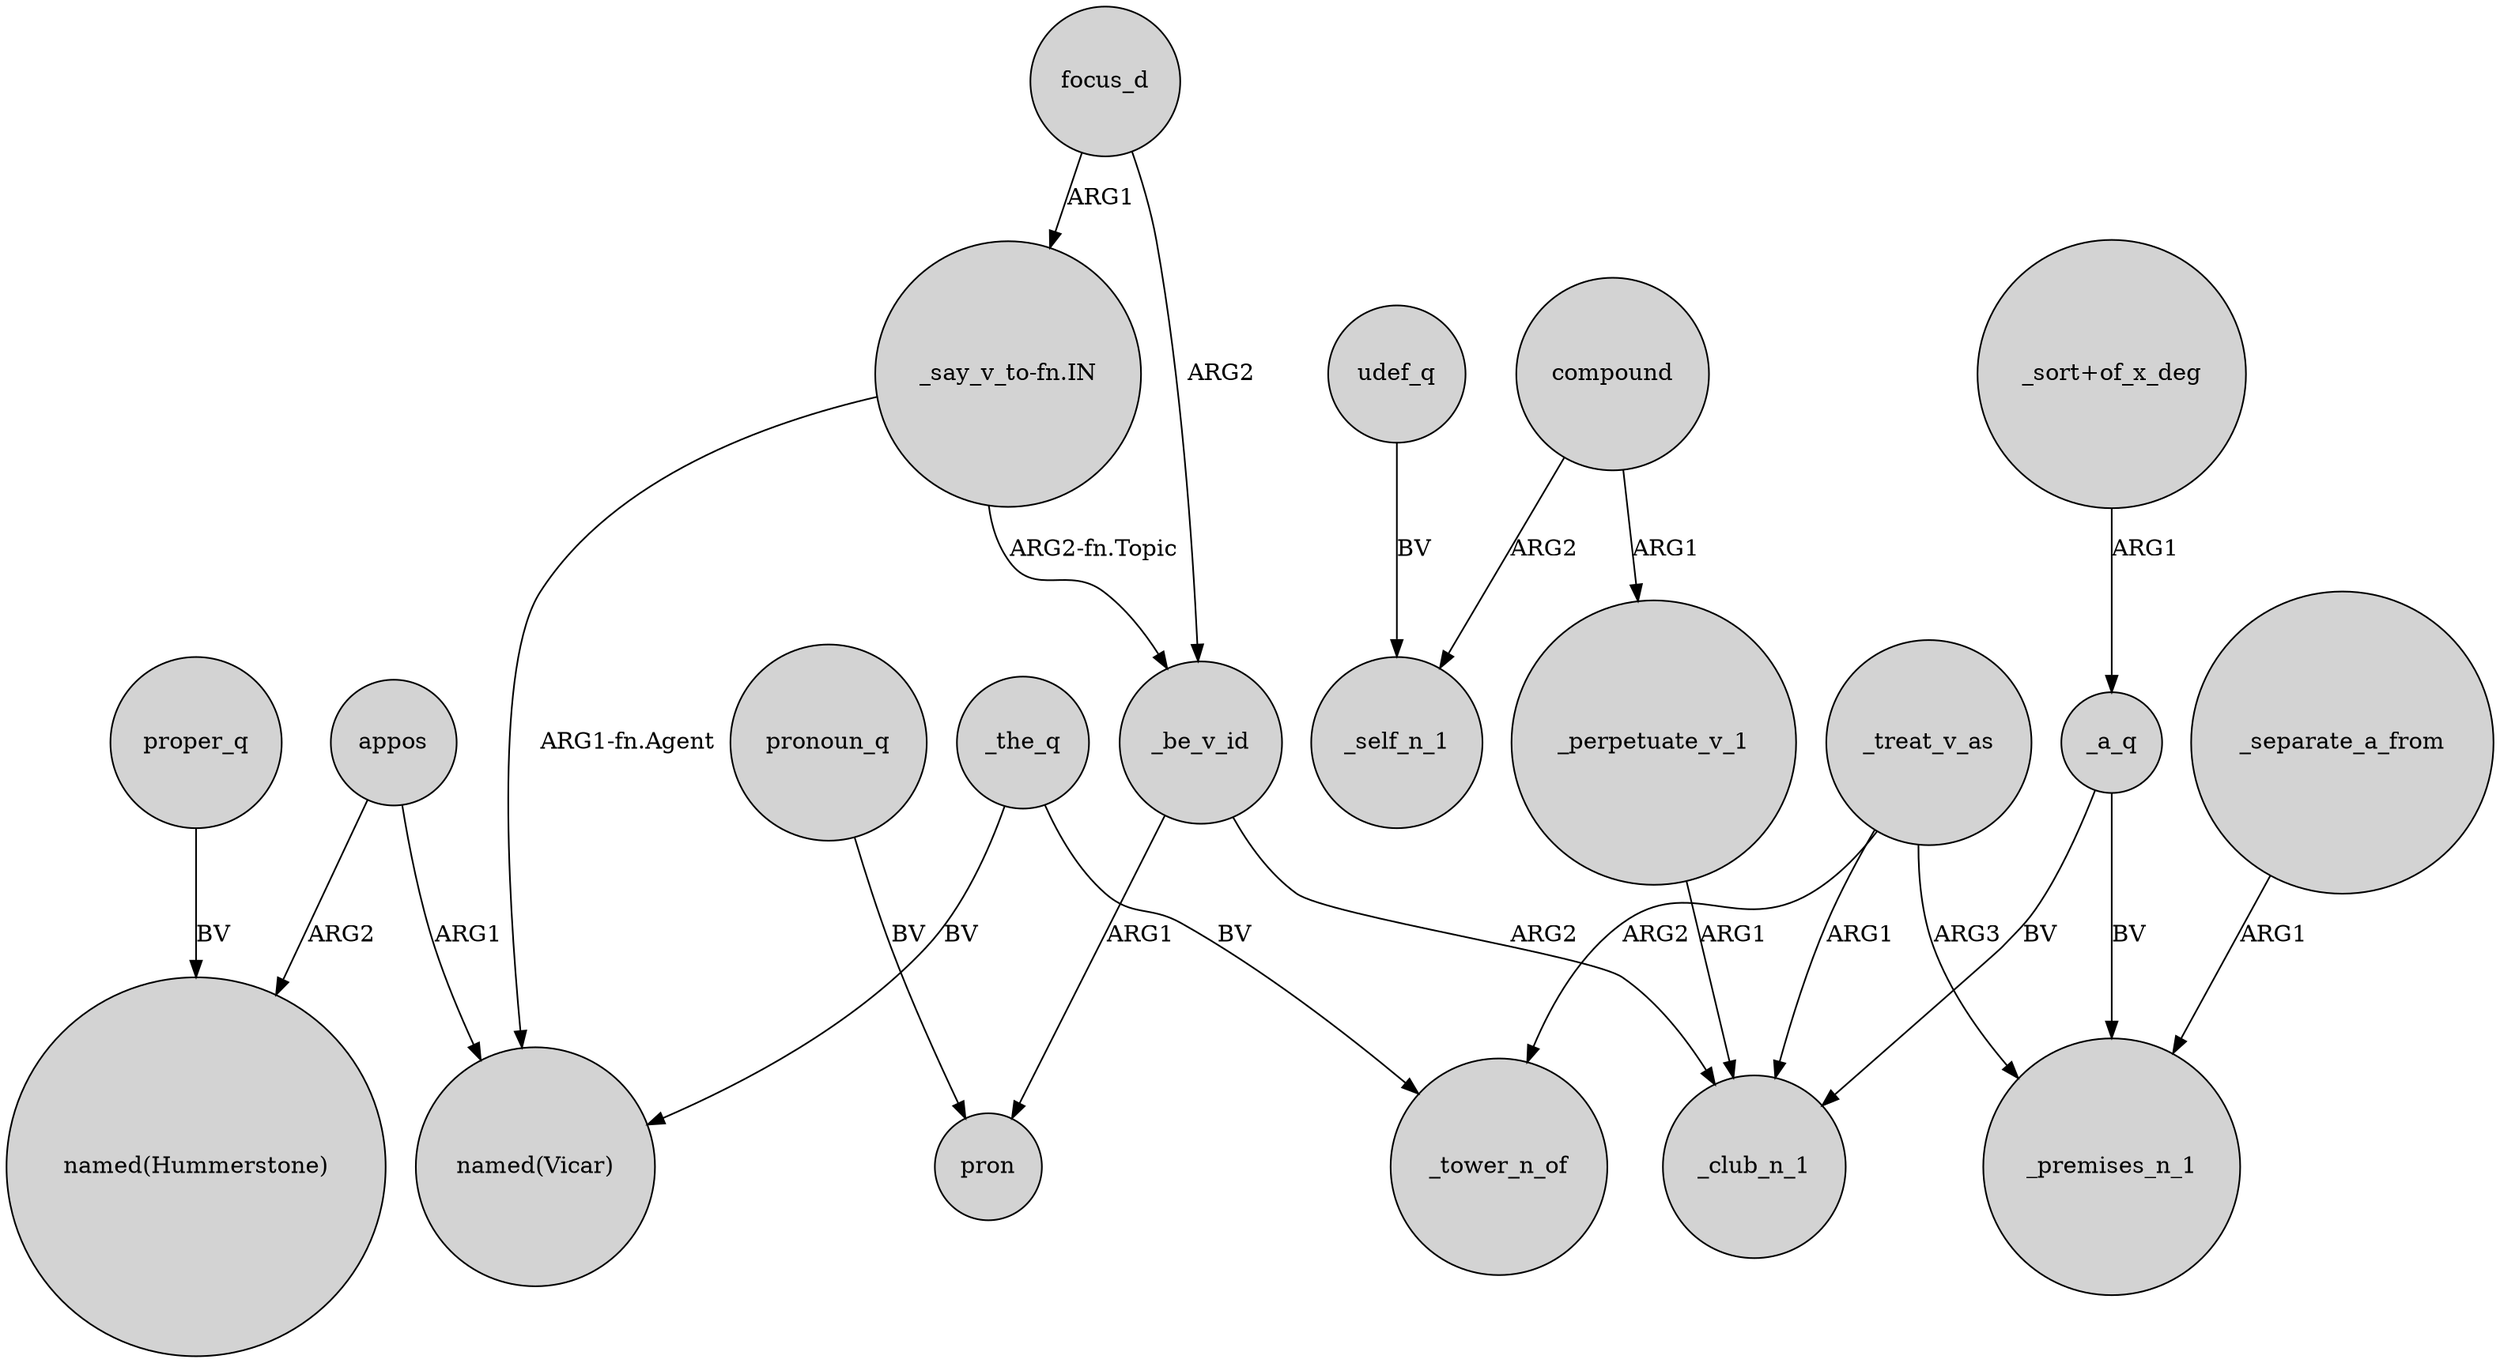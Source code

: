 digraph {
	node [shape=circle style=filled]
	focus_d -> _be_v_id [label=ARG2]
	_be_v_id -> _club_n_1 [label=ARG2]
	appos -> "named(Vicar)" [label=ARG1]
	_treat_v_as -> _club_n_1 [label=ARG1]
	appos -> "named(Hummerstone)" [label=ARG2]
	"_say_v_to-fn.IN" -> "named(Vicar)" [label="ARG1-fn.Agent"]
	_be_v_id -> pron [label=ARG1]
	_perpetuate_v_1 -> _club_n_1 [label=ARG1]
	_treat_v_as -> _tower_n_of [label=ARG2]
	"_say_v_to-fn.IN" -> _be_v_id [label="ARG2-fn.Topic"]
	_separate_a_from -> _premises_n_1 [label=ARG1]
	pronoun_q -> pron [label=BV]
	_treat_v_as -> _premises_n_1 [label=ARG3]
	udef_q -> _self_n_1 [label=BV]
	proper_q -> "named(Hummerstone)" [label=BV]
	compound -> _self_n_1 [label=ARG2]
	_the_q -> "named(Vicar)" [label=BV]
	compound -> _perpetuate_v_1 [label=ARG1]
	_a_q -> _premises_n_1 [label=BV]
	_the_q -> _tower_n_of [label=BV]
	_a_q -> _club_n_1 [label=BV]
	focus_d -> "_say_v_to-fn.IN" [label=ARG1]
	"_sort+of_x_deg" -> _a_q [label=ARG1]
}

